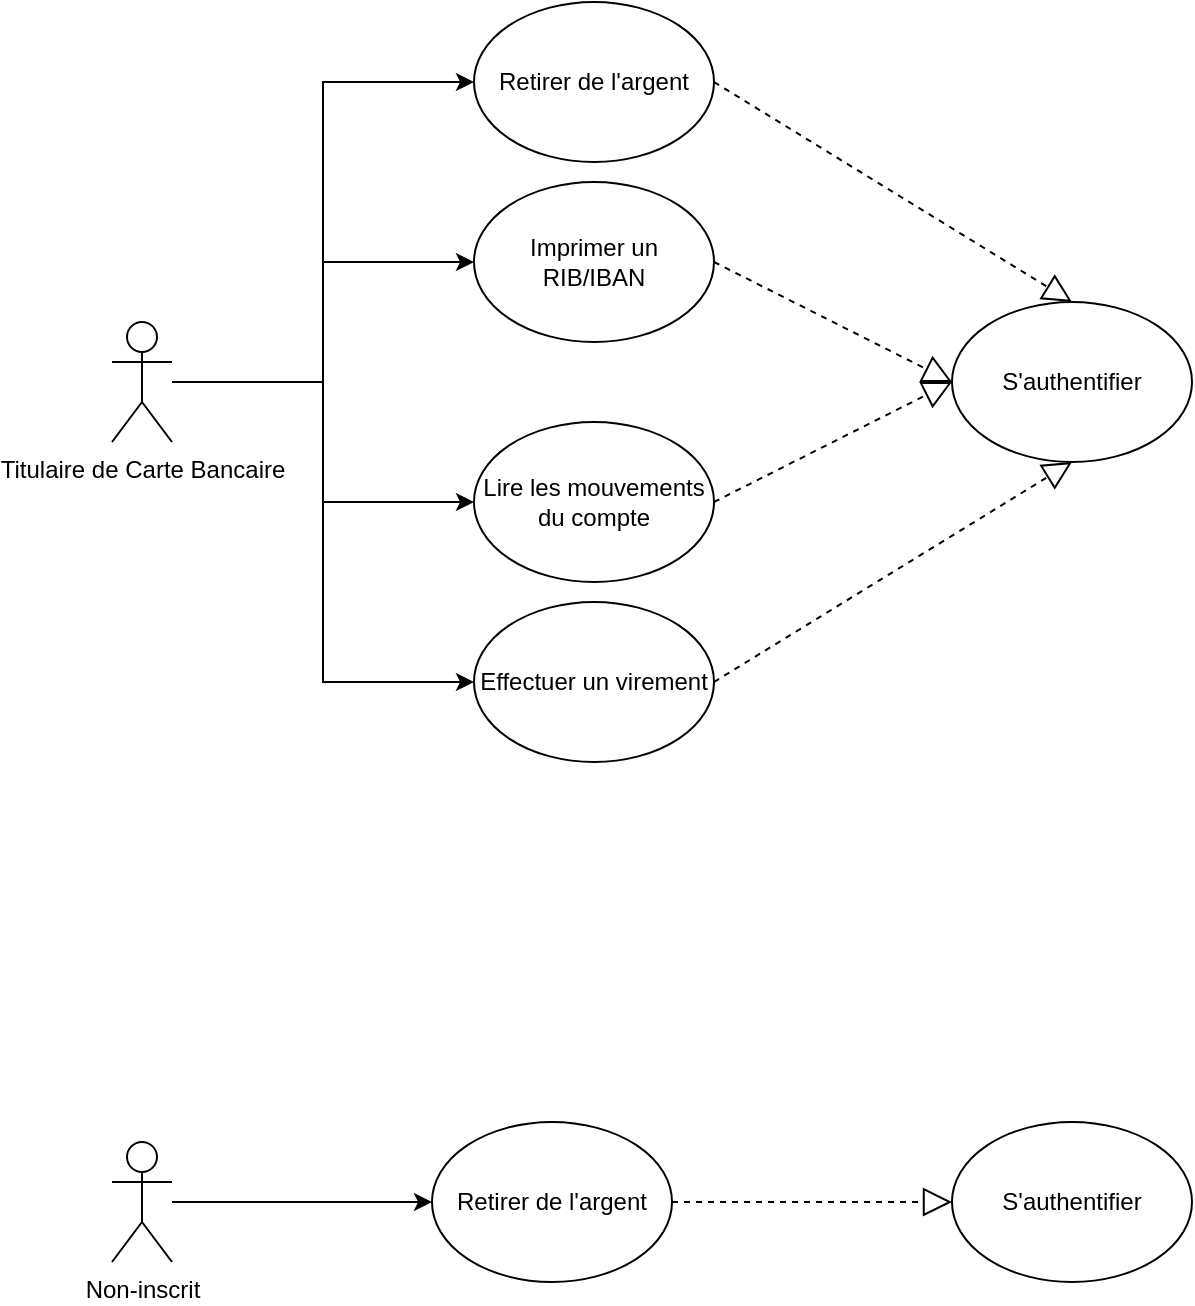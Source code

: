 <mxfile version="16.5.6" type="github">
  <diagram name="Page-1" id="9361dd3d-8414-5efd-6122-117bd74ce7a7">
    <mxGraphModel dx="2250" dy="1422" grid="1" gridSize="10" guides="1" tooltips="1" connect="1" arrows="1" fold="1" page="0" pageScale="1.5" pageWidth="826" pageHeight="1169" background="none" math="0" shadow="0">
      <root>
        <mxCell id="0" />
        <mxCell id="1" parent="0" />
        <mxCell id="AAFDWKz1jEGARac1eOJL-104" value="Imprimer un RIB/IBAN" style="ellipse;whiteSpace=wrap;html=1;" vertex="1" parent="1">
          <mxGeometry x="-669" y="-460" width="120" height="80" as="geometry" />
        </mxCell>
        <mxCell id="AAFDWKz1jEGARac1eOJL-105" value="Lire les mouvements du compte" style="ellipse;whiteSpace=wrap;html=1;" vertex="1" parent="1">
          <mxGeometry x="-669" y="-340" width="120" height="80" as="geometry" />
        </mxCell>
        <mxCell id="AAFDWKz1jEGARac1eOJL-106" value="Effectuer un virement" style="ellipse;whiteSpace=wrap;html=1;" vertex="1" parent="1">
          <mxGeometry x="-669" y="-250" width="120" height="80" as="geometry" />
        </mxCell>
        <mxCell id="AAFDWKz1jEGARac1eOJL-108" value="Retirer de l&#39;argent" style="ellipse;whiteSpace=wrap;html=1;" vertex="1" parent="1">
          <mxGeometry x="-669" y="-550" width="120" height="80" as="geometry" />
        </mxCell>
        <mxCell id="AAFDWKz1jEGARac1eOJL-112" style="edgeStyle=orthogonalEdgeStyle;rounded=0;orthogonalLoop=1;jettySize=auto;html=1;entryX=0;entryY=0.5;entryDx=0;entryDy=0;" edge="1" parent="1" source="AAFDWKz1jEGARac1eOJL-109" target="AAFDWKz1jEGARac1eOJL-104">
          <mxGeometry relative="1" as="geometry" />
        </mxCell>
        <mxCell id="AAFDWKz1jEGARac1eOJL-113" style="edgeStyle=orthogonalEdgeStyle;rounded=0;orthogonalLoop=1;jettySize=auto;html=1;" edge="1" parent="1" source="AAFDWKz1jEGARac1eOJL-109" target="AAFDWKz1jEGARac1eOJL-105">
          <mxGeometry relative="1" as="geometry" />
        </mxCell>
        <mxCell id="AAFDWKz1jEGARac1eOJL-114" style="edgeStyle=orthogonalEdgeStyle;rounded=0;orthogonalLoop=1;jettySize=auto;html=1;entryX=0;entryY=0.5;entryDx=0;entryDy=0;" edge="1" parent="1" source="AAFDWKz1jEGARac1eOJL-109" target="AAFDWKz1jEGARac1eOJL-106">
          <mxGeometry relative="1" as="geometry" />
        </mxCell>
        <mxCell id="AAFDWKz1jEGARac1eOJL-115" style="edgeStyle=orthogonalEdgeStyle;rounded=0;orthogonalLoop=1;jettySize=auto;html=1;entryX=0;entryY=0.5;entryDx=0;entryDy=0;" edge="1" parent="1" source="AAFDWKz1jEGARac1eOJL-109" target="AAFDWKz1jEGARac1eOJL-108">
          <mxGeometry relative="1" as="geometry" />
        </mxCell>
        <mxCell id="AAFDWKz1jEGARac1eOJL-109" value="&lt;div&gt;Titulaire de Carte Bancaire&lt;/div&gt;" style="shape=umlActor;verticalLabelPosition=bottom;verticalAlign=top;html=1;" vertex="1" parent="1">
          <mxGeometry x="-850" y="-390" width="30" height="60" as="geometry" />
        </mxCell>
        <mxCell id="AAFDWKz1jEGARac1eOJL-116" value="S&#39;authentifier" style="ellipse;whiteSpace=wrap;html=1;" vertex="1" parent="1">
          <mxGeometry x="-430" y="-400" width="120" height="80" as="geometry" />
        </mxCell>
        <mxCell id="AAFDWKz1jEGARac1eOJL-141" style="edgeStyle=orthogonalEdgeStyle;rounded=0;orthogonalLoop=1;jettySize=auto;html=1;entryX=0;entryY=0.5;entryDx=0;entryDy=0;" edge="1" parent="1" source="AAFDWKz1jEGARac1eOJL-123" target="AAFDWKz1jEGARac1eOJL-134">
          <mxGeometry relative="1" as="geometry" />
        </mxCell>
        <mxCell id="AAFDWKz1jEGARac1eOJL-123" value="&lt;div&gt;Non-inscrit&lt;br&gt;&lt;/div&gt;" style="shape=umlActor;verticalLabelPosition=bottom;verticalAlign=top;html=1;" vertex="1" parent="1">
          <mxGeometry x="-850" y="20" width="30" height="60" as="geometry" />
        </mxCell>
        <mxCell id="AAFDWKz1jEGARac1eOJL-125" value="" style="endArrow=block;dashed=1;endFill=0;endSize=12;html=1;rounded=0;entryX=0.5;entryY=0;entryDx=0;entryDy=0;exitX=1;exitY=0.5;exitDx=0;exitDy=0;" edge="1" parent="1" source="AAFDWKz1jEGARac1eOJL-108" target="AAFDWKz1jEGARac1eOJL-116">
          <mxGeometry width="160" relative="1" as="geometry">
            <mxPoint x="-550" y="-510" as="sourcePoint" />
            <mxPoint x="-390" y="-510" as="targetPoint" />
          </mxGeometry>
        </mxCell>
        <mxCell id="AAFDWKz1jEGARac1eOJL-126" value="" style="endArrow=block;dashed=1;endFill=0;endSize=12;html=1;rounded=0;entryX=0.5;entryY=1;entryDx=0;entryDy=0;exitX=1;exitY=0.5;exitDx=0;exitDy=0;" edge="1" parent="1" source="AAFDWKz1jEGARac1eOJL-106" target="AAFDWKz1jEGARac1eOJL-116">
          <mxGeometry width="160" relative="1" as="geometry">
            <mxPoint x="-548.998" y="-209.999" as="sourcePoint" />
            <mxPoint x="-368.67" y="-123.39" as="targetPoint" />
          </mxGeometry>
        </mxCell>
        <mxCell id="AAFDWKz1jEGARac1eOJL-129" value="" style="endArrow=block;dashed=1;endFill=0;endSize=12;html=1;rounded=0;entryX=0;entryY=0.5;entryDx=0;entryDy=0;exitX=1;exitY=0.5;exitDx=0;exitDy=0;" edge="1" parent="1" source="AAFDWKz1jEGARac1eOJL-104" target="AAFDWKz1jEGARac1eOJL-116">
          <mxGeometry width="160" relative="1" as="geometry">
            <mxPoint x="-590" y="-450" as="sourcePoint" />
            <mxPoint x="-411" y="-340" as="targetPoint" />
          </mxGeometry>
        </mxCell>
        <mxCell id="AAFDWKz1jEGARac1eOJL-130" value="" style="endArrow=block;dashed=1;endFill=0;endSize=12;html=1;rounded=0;entryX=0;entryY=0.5;entryDx=0;entryDy=0;exitX=1;exitY=0.5;exitDx=0;exitDy=0;" edge="1" parent="1" source="AAFDWKz1jEGARac1eOJL-105" target="AAFDWKz1jEGARac1eOJL-116">
          <mxGeometry width="160" relative="1" as="geometry">
            <mxPoint x="-549" y="-310" as="sourcePoint" />
            <mxPoint x="-430.0" y="-250" as="targetPoint" />
          </mxGeometry>
        </mxCell>
        <mxCell id="AAFDWKz1jEGARac1eOJL-134" value="Retirer de l&#39;argent" style="ellipse;whiteSpace=wrap;html=1;" vertex="1" parent="1">
          <mxGeometry x="-690" y="10" width="120" height="80" as="geometry" />
        </mxCell>
        <mxCell id="AAFDWKz1jEGARac1eOJL-135" value="S&#39;authentifier" style="ellipse;whiteSpace=wrap;html=1;" vertex="1" parent="1">
          <mxGeometry x="-430" y="10" width="120" height="80" as="geometry" />
        </mxCell>
        <mxCell id="AAFDWKz1jEGARac1eOJL-136" value="" style="endArrow=block;dashed=1;endFill=0;endSize=12;html=1;rounded=0;entryX=0;entryY=0.5;entryDx=0;entryDy=0;" edge="1" parent="1" target="AAFDWKz1jEGARac1eOJL-135">
          <mxGeometry width="160" relative="1" as="geometry">
            <mxPoint x="-570" y="50" as="sourcePoint" />
            <mxPoint x="-390" y="-100" as="targetPoint" />
          </mxGeometry>
        </mxCell>
      </root>
    </mxGraphModel>
  </diagram>
</mxfile>
